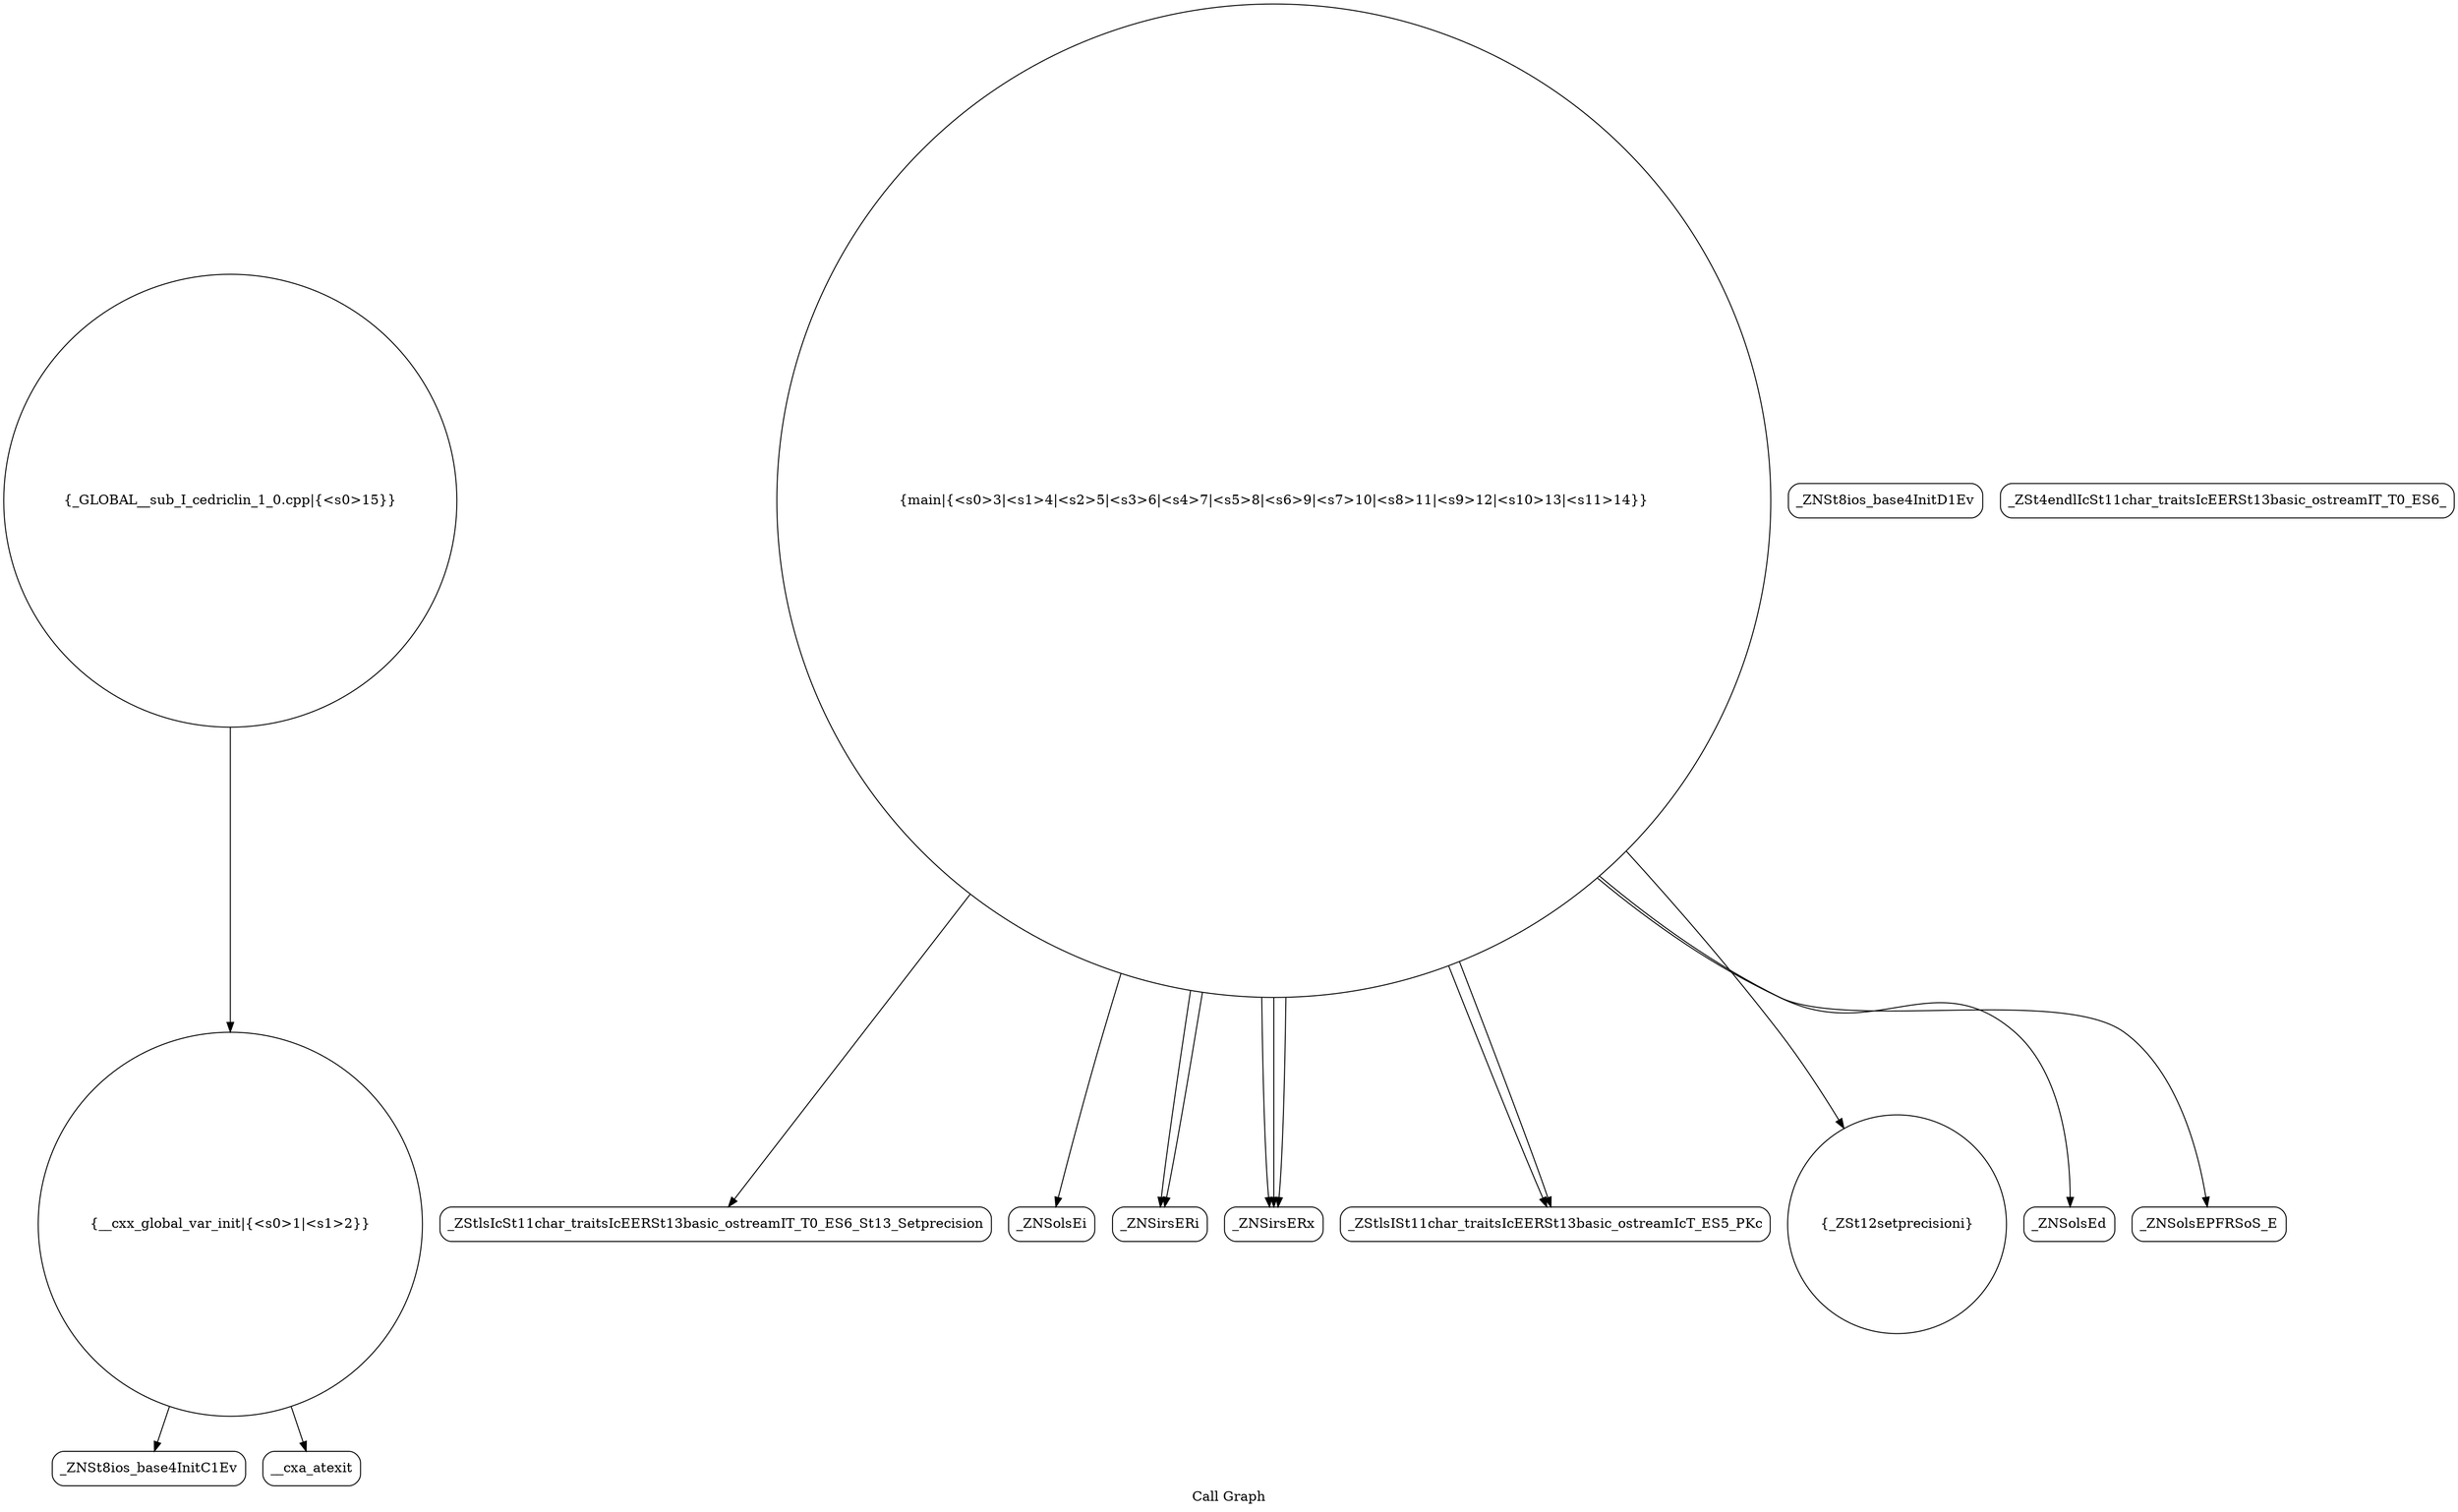 digraph "Call Graph" {
	label="Call Graph";

	Node0x55c12b9241f0 [shape=record,shape=circle,label="{__cxx_global_var_init|{<s0>1|<s1>2}}"];
	Node0x55c12b9241f0:s0 -> Node0x55c12b924680[color=black];
	Node0x55c12b9241f0:s1 -> Node0x55c12b924780[color=black];
	Node0x55c12b924980 [shape=record,shape=Mrecord,label="{_ZStlsIcSt11char_traitsIcEERSt13basic_ostreamIT_T0_ES6_St13_Setprecision}"];
	Node0x55c12b924d00 [shape=record,shape=circle,label="{_GLOBAL__sub_I_cedriclin_1_0.cpp|{<s0>15}}"];
	Node0x55c12b924d00:s0 -> Node0x55c12b9241f0[color=black];
	Node0x55c12b924700 [shape=record,shape=Mrecord,label="{_ZNSt8ios_base4InitD1Ev}"];
	Node0x55c12b924a80 [shape=record,shape=Mrecord,label="{_ZNSolsEi}"];
	Node0x55c12b924800 [shape=record,shape=circle,label="{main|{<s0>3|<s1>4|<s2>5|<s3>6|<s4>7|<s5>8|<s6>9|<s7>10|<s8>11|<s9>12|<s10>13|<s11>14}}"];
	Node0x55c12b924800:s0 -> Node0x55c12b924880[color=black];
	Node0x55c12b924800:s1 -> Node0x55c12b924880[color=black];
	Node0x55c12b924800:s2 -> Node0x55c12b924900[color=black];
	Node0x55c12b924800:s3 -> Node0x55c12b924900[color=black];
	Node0x55c12b924800:s4 -> Node0x55c12b924900[color=black];
	Node0x55c12b924800:s5 -> Node0x55c12b924a00[color=black];
	Node0x55c12b924800:s6 -> Node0x55c12b924a80[color=black];
	Node0x55c12b924800:s7 -> Node0x55c12b924a00[color=black];
	Node0x55c12b924800:s8 -> Node0x55c12b924b00[color=black];
	Node0x55c12b924800:s9 -> Node0x55c12b924980[color=black];
	Node0x55c12b924800:s10 -> Node0x55c12b924b80[color=black];
	Node0x55c12b924800:s11 -> Node0x55c12b924c00[color=black];
	Node0x55c12b924b80 [shape=record,shape=Mrecord,label="{_ZNSolsEd}"];
	Node0x55c12b924900 [shape=record,shape=Mrecord,label="{_ZNSirsERx}"];
	Node0x55c12b924c80 [shape=record,shape=Mrecord,label="{_ZSt4endlIcSt11char_traitsIcEERSt13basic_ostreamIT_T0_ES6_}"];
	Node0x55c12b924680 [shape=record,shape=Mrecord,label="{_ZNSt8ios_base4InitC1Ev}"];
	Node0x55c12b924a00 [shape=record,shape=Mrecord,label="{_ZStlsISt11char_traitsIcEERSt13basic_ostreamIcT_ES5_PKc}"];
	Node0x55c12b924780 [shape=record,shape=Mrecord,label="{__cxa_atexit}"];
	Node0x55c12b924b00 [shape=record,shape=circle,label="{_ZSt12setprecisioni}"];
	Node0x55c12b924880 [shape=record,shape=Mrecord,label="{_ZNSirsERi}"];
	Node0x55c12b924c00 [shape=record,shape=Mrecord,label="{_ZNSolsEPFRSoS_E}"];
}

